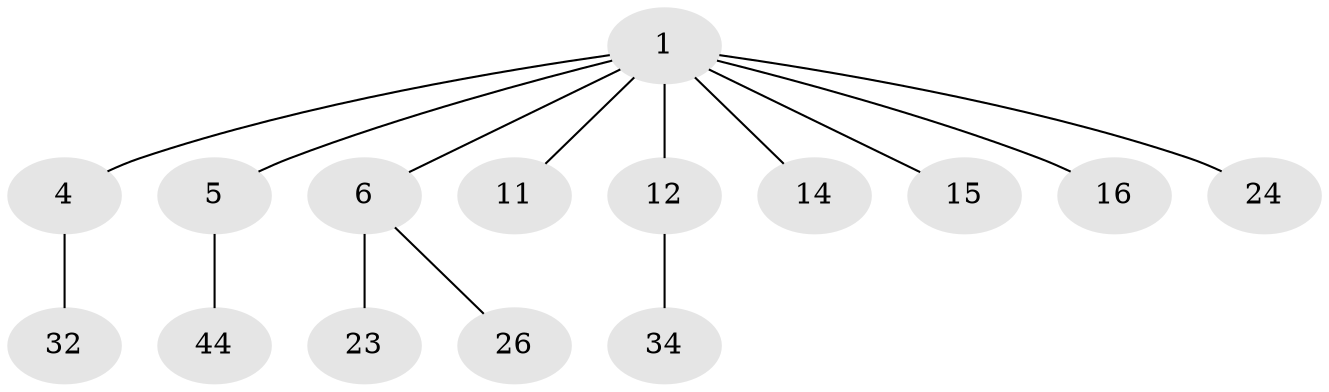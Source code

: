 // original degree distribution, {5: 0.02, 6: 0.04, 4: 0.08, 2: 0.28, 1: 0.5, 3: 0.08}
// Generated by graph-tools (version 1.1) at 2025/19/03/04/25 18:19:07]
// undirected, 15 vertices, 14 edges
graph export_dot {
graph [start="1"]
  node [color=gray90,style=filled];
  1 [super="+2+3+41"];
  4 [super="+38+9+7"];
  5 [super="+10"];
  6 [super="+18+37+8"];
  11;
  12 [super="+13+22"];
  14 [super="+17"];
  15 [super="+28"];
  16;
  23;
  24 [super="+46"];
  26 [super="+49"];
  32 [super="+48"];
  34;
  44;
  1 -- 5;
  1 -- 11;
  1 -- 4;
  1 -- 6;
  1 -- 24;
  1 -- 14;
  1 -- 15;
  1 -- 16;
  1 -- 12;
  4 -- 32;
  5 -- 44;
  6 -- 26;
  6 -- 23;
  12 -- 34;
}
